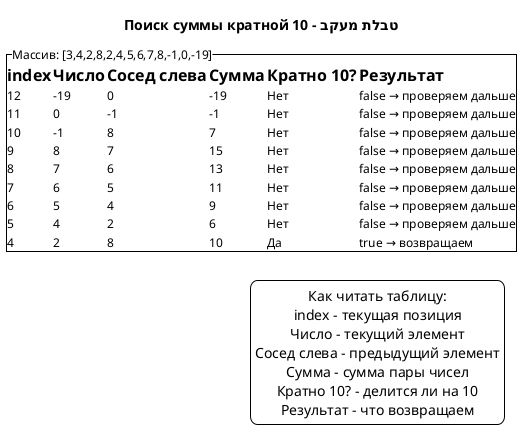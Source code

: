@startuml
title טבלת מעקב - Поиск суммы кратной 10
skinparam backgroundColor white
skinparam {
    defaultFontSize 12
    defaultTextAlignment center
}

salt
{
    {^"Массив: [3,4,2,8,2,4,5,6,7,8,-1,0,-19]"
    |= index |= Число |= Сосед слева |= Сумма |= Кратно 10? |= Результат
    | 12 | -19 | 0 | -19 | Нет | false → проверяем дальше
    | 11 | 0 | -1 | -1 | Нет | false → проверяем дальше
    | 10 | -1 | 8 | 7 | Нет | false → проверяем дальше
    | 9 | 8 | 7 | 15 | Нет | false → проверяем дальше
    | 8 | 7 | 6 | 13 | Нет | false → проверяем дальше
    | 7 | 6 | 5 | 11 | Нет | false → проверяем дальше
    | 6 | 5 | 4 | 9 | Нет | false → проверяем дальше
    | 5 | 4 | 2 | 6 | Нет | false → проверяем дальше
    | 4 | 2 | 8 | 10 | Да | true → возвращаем
    }
}

legend right
    Как читать таблицу:
    index - текущая позиция
    Число - текущий элемент
    Сосед слева - предыдущий элемент
    Сумма - сумма пары чисел
    Кратно 10? - делится ли на 10
    Результат - что возвращаем
end legend

@enduml
